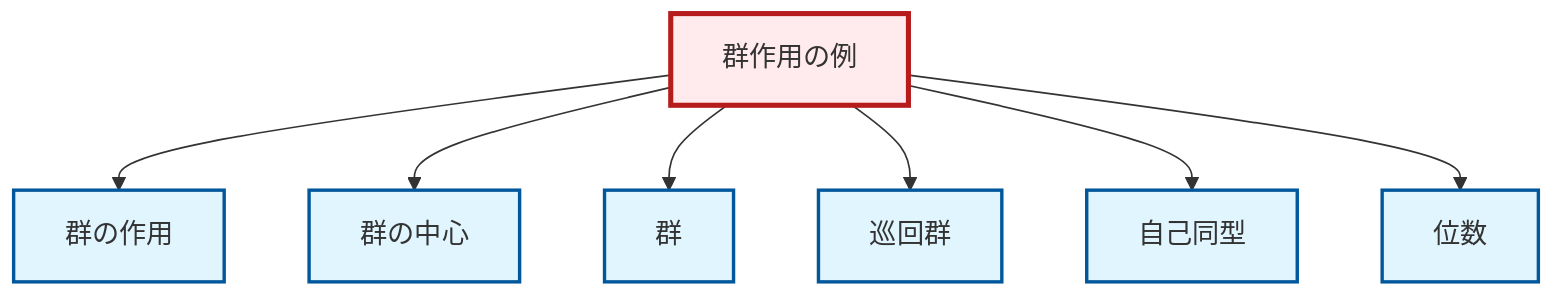 graph TD
    classDef definition fill:#e1f5fe,stroke:#01579b,stroke-width:2px
    classDef theorem fill:#f3e5f5,stroke:#4a148c,stroke-width:2px
    classDef axiom fill:#fff3e0,stroke:#e65100,stroke-width:2px
    classDef example fill:#e8f5e9,stroke:#1b5e20,stroke-width:2px
    classDef current fill:#ffebee,stroke:#b71c1c,stroke-width:3px
    def-cyclic-group["巡回群"]:::definition
    def-order["位数"]:::definition
    def-automorphism["自己同型"]:::definition
    ex-group-action-examples["群作用の例"]:::example
    def-group["群"]:::definition
    def-center-of-group["群の中心"]:::definition
    def-group-action["群の作用"]:::definition
    ex-group-action-examples --> def-group-action
    ex-group-action-examples --> def-center-of-group
    ex-group-action-examples --> def-group
    ex-group-action-examples --> def-cyclic-group
    ex-group-action-examples --> def-automorphism
    ex-group-action-examples --> def-order
    class ex-group-action-examples current